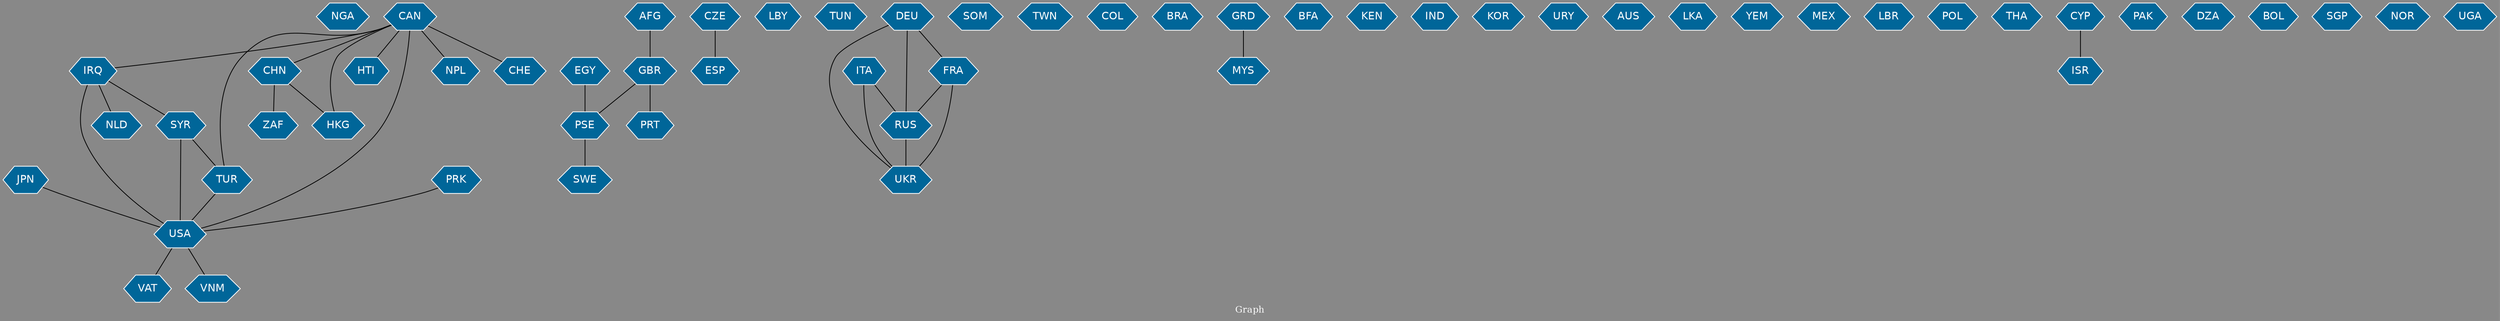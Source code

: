 // Countries together in item graph
graph {
	graph [bgcolor="#888888" fontcolor=white fontsize=12 label="Graph" outputorder=edgesfirst overlap=prism]
	node [color=white fillcolor="#006699" fontcolor=white fontname=Helvetica shape=hexagon style=filled]
	edge [arrowhead=open color=black fontcolor=white fontname=Courier fontsize=12]
		NGA [label=NGA]
		JPN [label=JPN]
		SYR [label=SYR]
		IRQ [label=IRQ]
		AFG [label=AFG]
		GBR [label=GBR]
		USA [label=USA]
		ESP [label=ESP]
		LBY [label=LBY]
		NLD [label=NLD]
		PRK [label=PRK]
		TUN [label=TUN]
		UKR [label=UKR]
		SOM [label=SOM]
		TWN [label=TWN]
		RUS [label=RUS]
		ITA [label=ITA]
		ZAF [label=ZAF]
		CHN [label=CHN]
		COL [label=COL]
		BRA [label=BRA]
		GRD [label=GRD]
		MYS [label=MYS]
		CAN [label=CAN]
		BFA [label=BFA]
		HKG [label=HKG]
		HTI [label=HTI]
		KEN [label=KEN]
		IND [label=IND]
		KOR [label=KOR]
		URY [label=URY]
		TUR [label=TUR]
		EGY [label=EGY]
		PSE [label=PSE]
		FRA [label=FRA]
		AUS [label=AUS]
		VAT [label=VAT]
		LKA [label=LKA]
		YEM [label=YEM]
		SWE [label=SWE]
		MEX [label=MEX]
		LBR [label=LBR]
		POL [label=POL]
		THA [label=THA]
		ISR [label=ISR]
		PAK [label=PAK]
		PRT [label=PRT]
		DZA [label=DZA]
		BOL [label=BOL]
		NPL [label=NPL]
		VNM [label=VNM]
		DEU [label=DEU]
		SGP [label=SGP]
		CHE [label=CHE]
		CYP [label=CYP]
		CZE [label=CZE]
		NOR [label=NOR]
		UGA [label=UGA]
			PSE -- SWE [weight=1]
			DEU -- FRA [weight=1]
			DEU -- UKR [weight=1]
			ITA -- RUS [weight=3]
			SYR -- TUR [weight=2]
			CAN -- NPL [weight=2]
			JPN -- USA [weight=1]
			USA -- VNM [weight=1]
			CAN -- HKG [weight=1]
			USA -- VAT [weight=1]
			EGY -- PSE [weight=4]
			CAN -- USA [weight=3]
			SYR -- USA [weight=2]
			IRQ -- USA [weight=3]
			CZE -- ESP [weight=1]
			AFG -- GBR [weight=1]
			DEU -- RUS [weight=1]
			GBR -- PRT [weight=1]
			CAN -- CHN [weight=1]
			RUS -- UKR [weight=5]
			CAN -- TUR [weight=1]
			IRQ -- SYR [weight=1]
			FRA -- RUS [weight=1]
			GBR -- PSE [weight=1]
			IRQ -- NLD [weight=1]
			CHN -- ZAF [weight=1]
			CAN -- HTI [weight=1]
			ITA -- UKR [weight=2]
			CAN -- IRQ [weight=1]
			TUR -- USA [weight=1]
			PRK -- USA [weight=1]
			FRA -- UKR [weight=1]
			CYP -- ISR [weight=1]
			CAN -- CHE [weight=1]
			CHN -- HKG [weight=2]
			GRD -- MYS [weight=2]
}